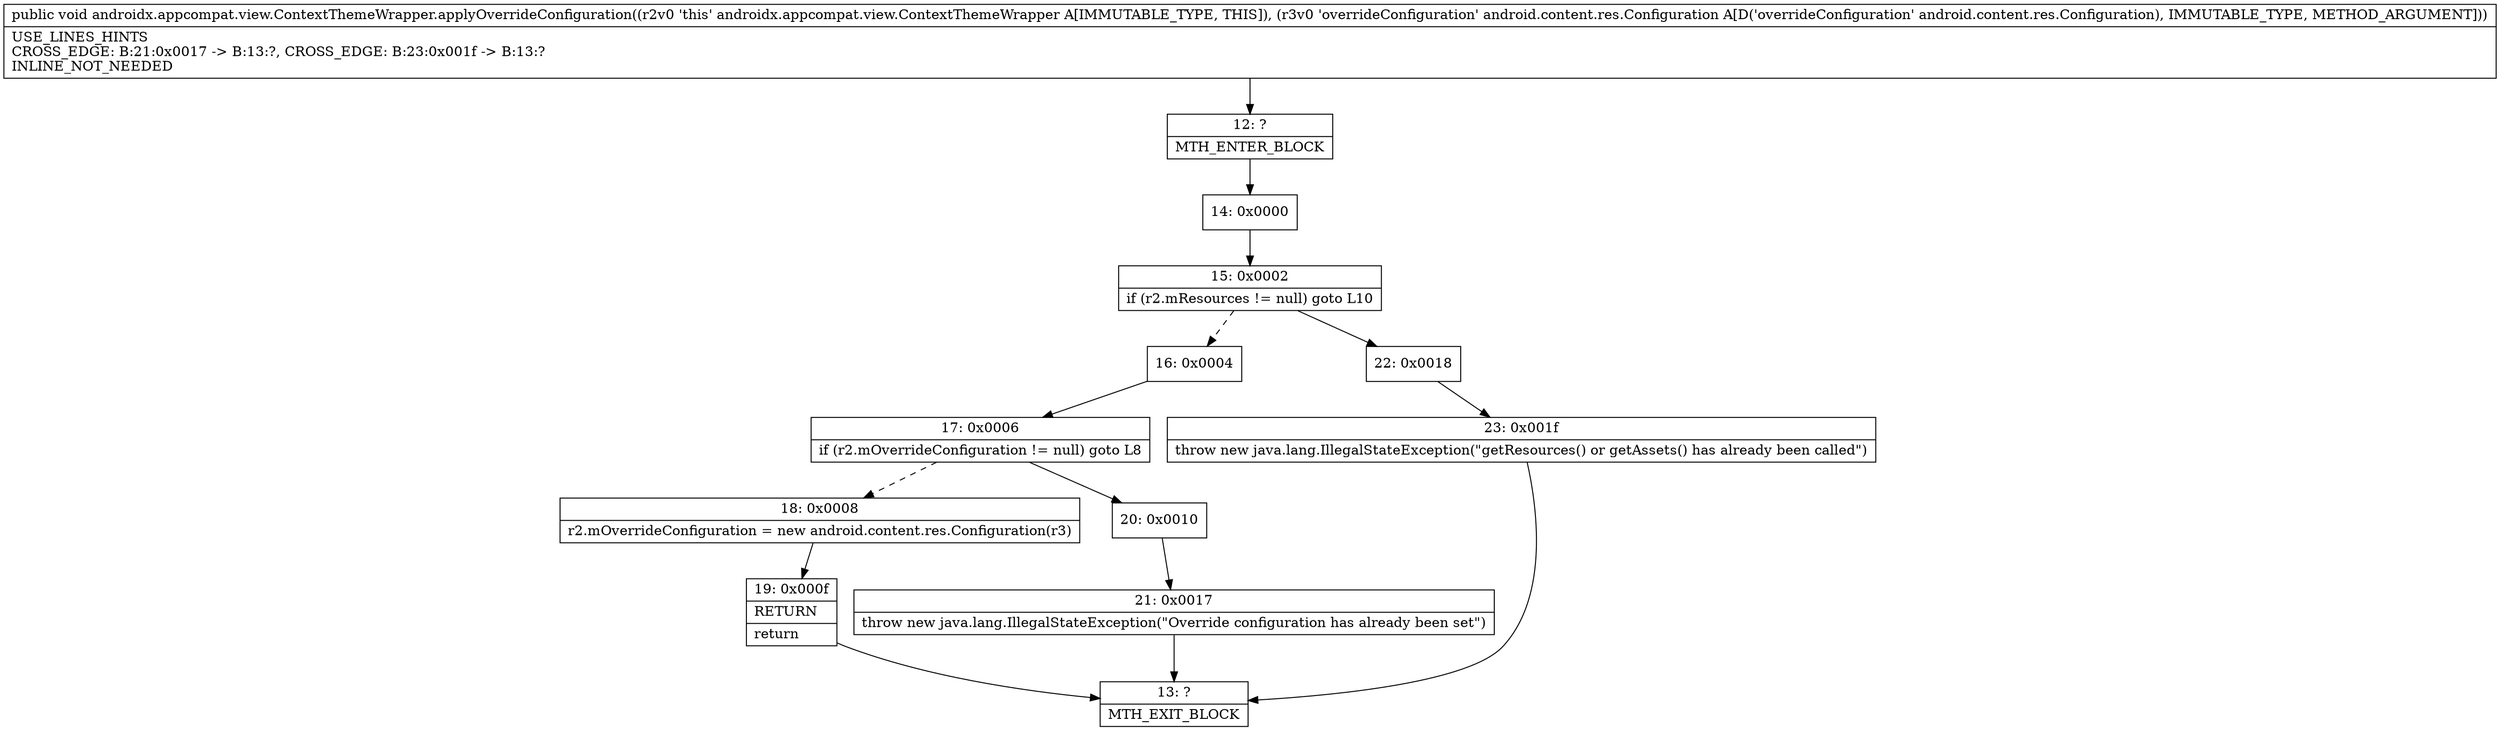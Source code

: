 digraph "CFG forandroidx.appcompat.view.ContextThemeWrapper.applyOverrideConfiguration(Landroid\/content\/res\/Configuration;)V" {
Node_12 [shape=record,label="{12\:\ ?|MTH_ENTER_BLOCK\l}"];
Node_14 [shape=record,label="{14\:\ 0x0000}"];
Node_15 [shape=record,label="{15\:\ 0x0002|if (r2.mResources != null) goto L10\l}"];
Node_16 [shape=record,label="{16\:\ 0x0004}"];
Node_17 [shape=record,label="{17\:\ 0x0006|if (r2.mOverrideConfiguration != null) goto L8\l}"];
Node_18 [shape=record,label="{18\:\ 0x0008|r2.mOverrideConfiguration = new android.content.res.Configuration(r3)\l}"];
Node_19 [shape=record,label="{19\:\ 0x000f|RETURN\l|return\l}"];
Node_13 [shape=record,label="{13\:\ ?|MTH_EXIT_BLOCK\l}"];
Node_20 [shape=record,label="{20\:\ 0x0010}"];
Node_21 [shape=record,label="{21\:\ 0x0017|throw new java.lang.IllegalStateException(\"Override configuration has already been set\")\l}"];
Node_22 [shape=record,label="{22\:\ 0x0018}"];
Node_23 [shape=record,label="{23\:\ 0x001f|throw new java.lang.IllegalStateException(\"getResources() or getAssets() has already been called\")\l}"];
MethodNode[shape=record,label="{public void androidx.appcompat.view.ContextThemeWrapper.applyOverrideConfiguration((r2v0 'this' androidx.appcompat.view.ContextThemeWrapper A[IMMUTABLE_TYPE, THIS]), (r3v0 'overrideConfiguration' android.content.res.Configuration A[D('overrideConfiguration' android.content.res.Configuration), IMMUTABLE_TYPE, METHOD_ARGUMENT]))  | USE_LINES_HINTS\lCROSS_EDGE: B:21:0x0017 \-\> B:13:?, CROSS_EDGE: B:23:0x001f \-\> B:13:?\lINLINE_NOT_NEEDED\l}"];
MethodNode -> Node_12;Node_12 -> Node_14;
Node_14 -> Node_15;
Node_15 -> Node_16[style=dashed];
Node_15 -> Node_22;
Node_16 -> Node_17;
Node_17 -> Node_18[style=dashed];
Node_17 -> Node_20;
Node_18 -> Node_19;
Node_19 -> Node_13;
Node_20 -> Node_21;
Node_21 -> Node_13;
Node_22 -> Node_23;
Node_23 -> Node_13;
}


